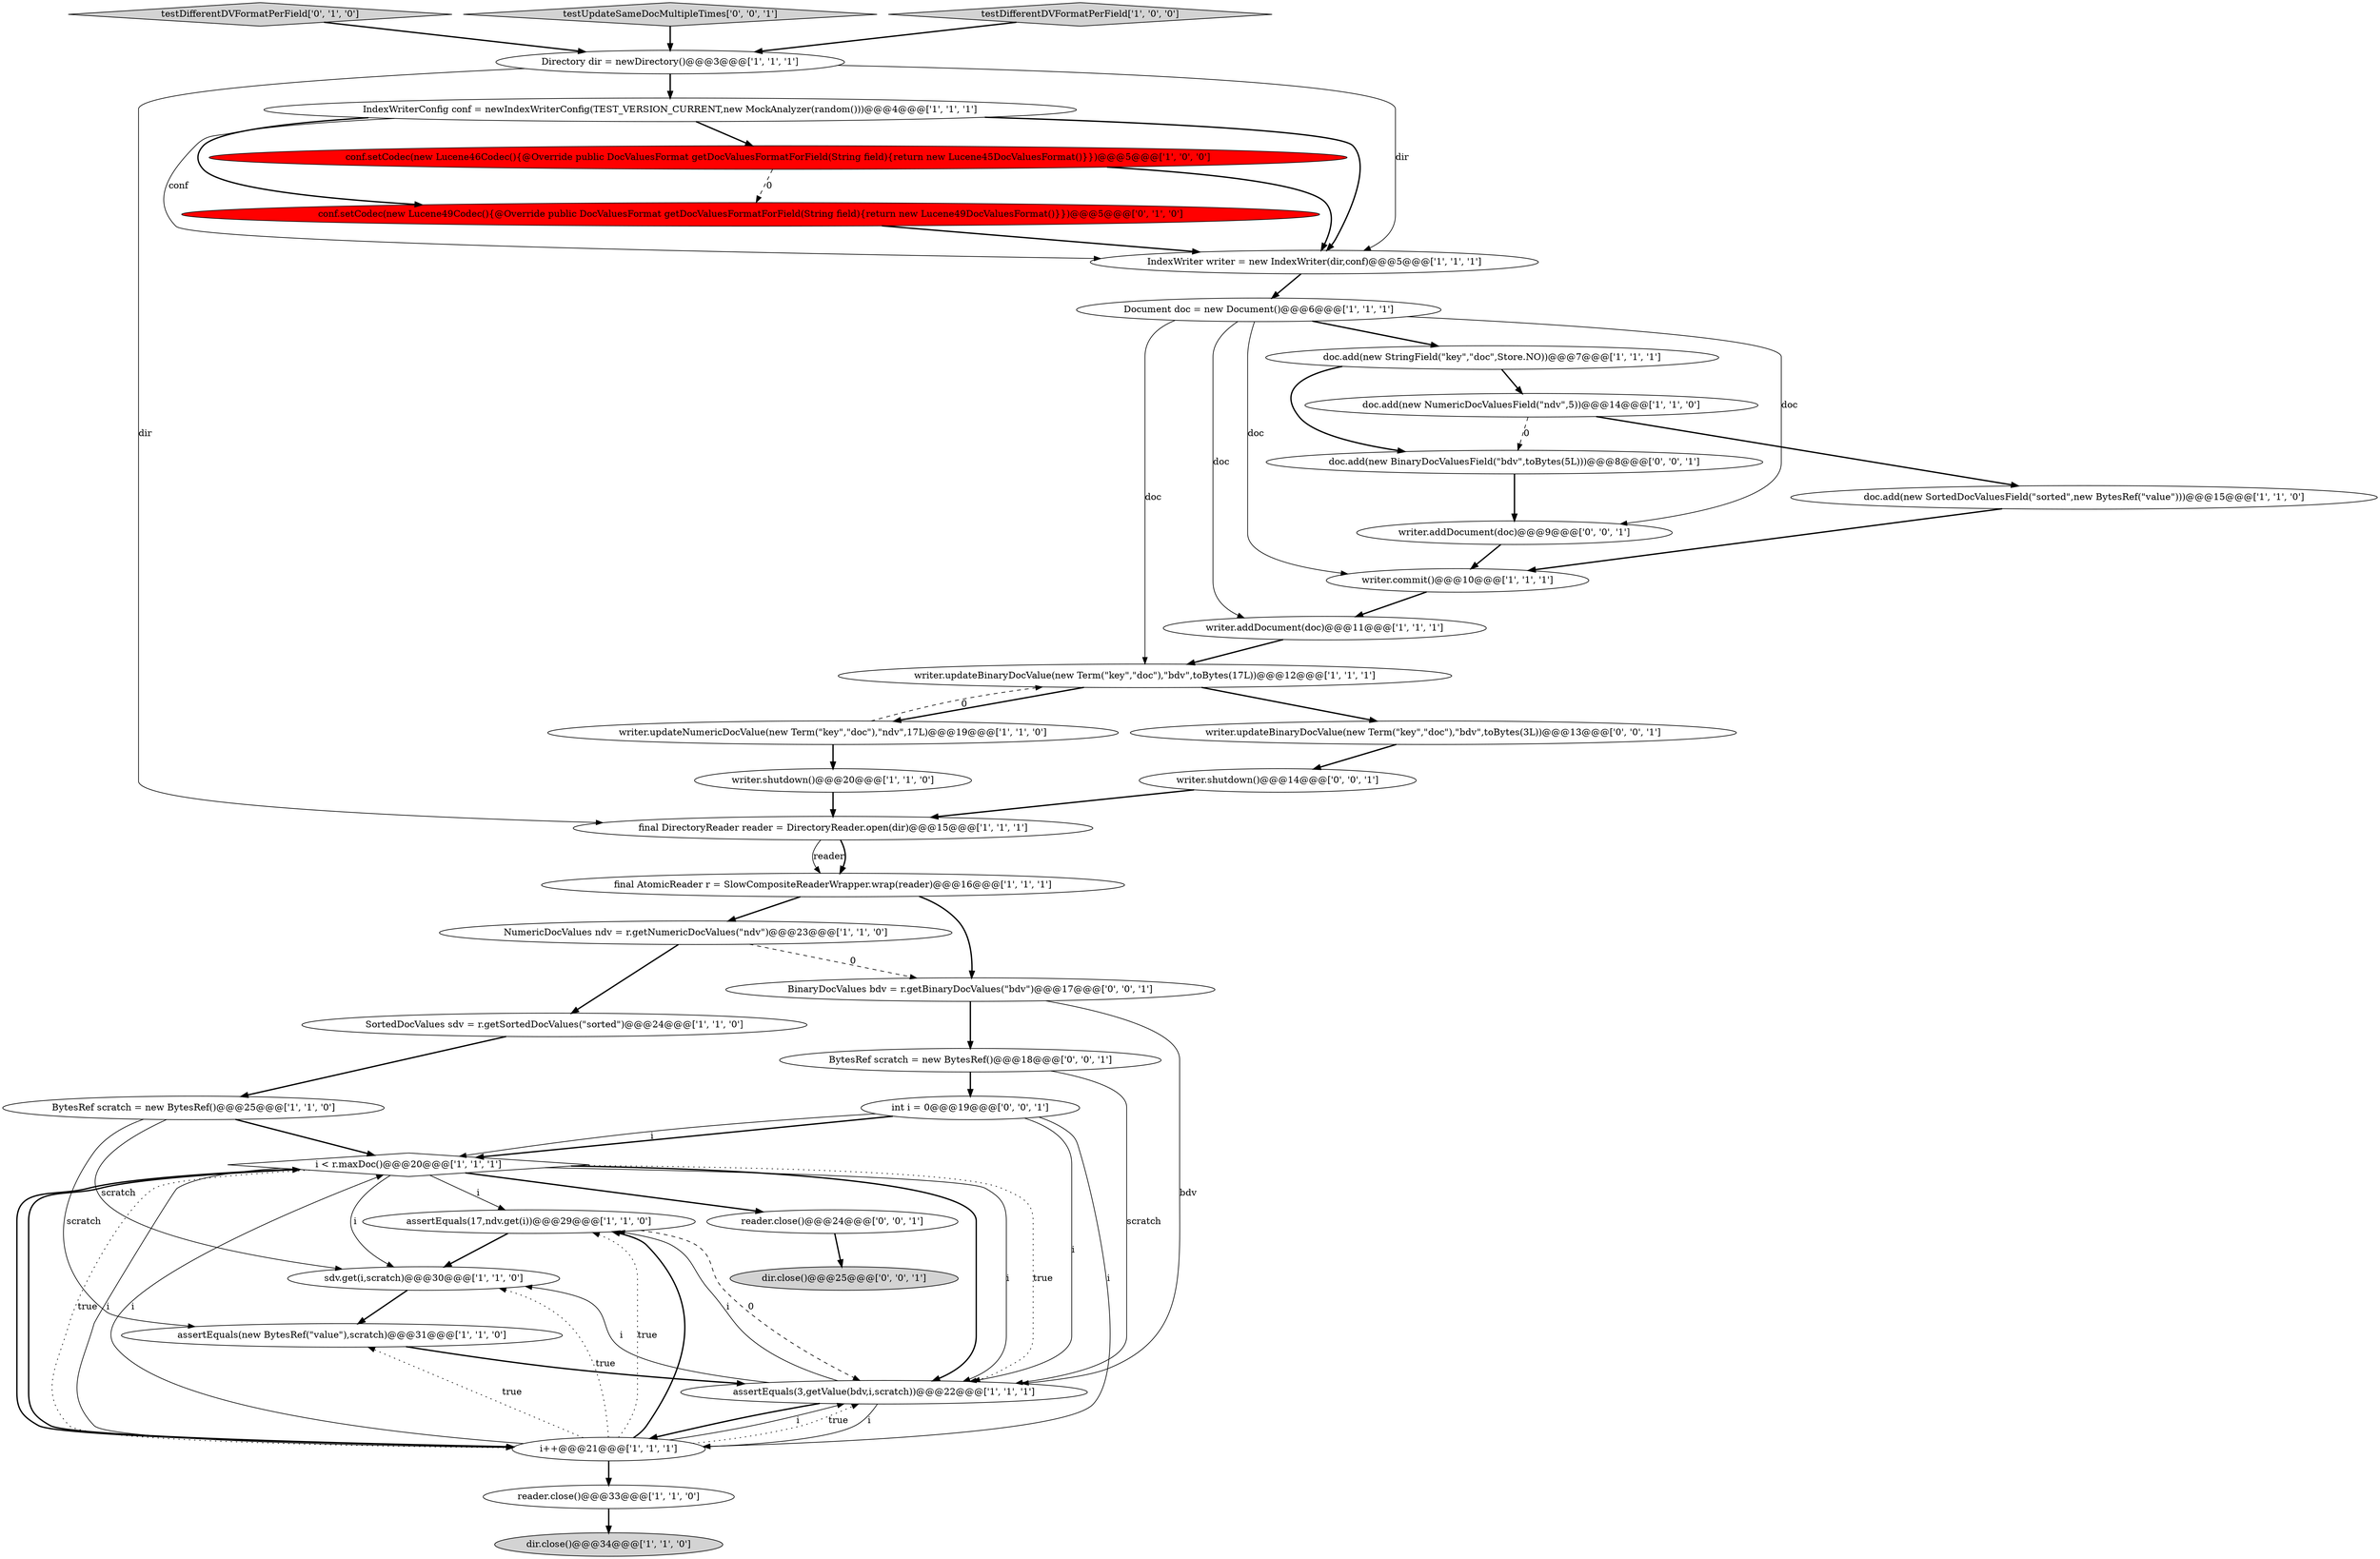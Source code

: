 digraph {
8 [style = filled, label = "doc.add(new SortedDocValuesField(\"sorted\",new BytesRef(\"value\")))@@@15@@@['1', '1', '0']", fillcolor = white, shape = ellipse image = "AAA0AAABBB1BBB"];
34 [style = filled, label = "int i = 0@@@19@@@['0', '0', '1']", fillcolor = white, shape = ellipse image = "AAA0AAABBB3BBB"];
1 [style = filled, label = "doc.add(new StringField(\"key\",\"doc\",Store.NO))@@@7@@@['1', '1', '1']", fillcolor = white, shape = ellipse image = "AAA0AAABBB1BBB"];
7 [style = filled, label = "dir.close()@@@34@@@['1', '1', '0']", fillcolor = lightgray, shape = ellipse image = "AAA0AAABBB1BBB"];
23 [style = filled, label = "assertEquals(17,ndv.get(i))@@@29@@@['1', '1', '0']", fillcolor = white, shape = ellipse image = "AAA0AAABBB1BBB"];
12 [style = filled, label = "sdv.get(i,scratch)@@@30@@@['1', '1', '0']", fillcolor = white, shape = ellipse image = "AAA0AAABBB1BBB"];
28 [style = filled, label = "testDifferentDVFormatPerField['0', '1', '0']", fillcolor = lightgray, shape = diamond image = "AAA0AAABBB2BBB"];
22 [style = filled, label = "writer.shutdown()@@@20@@@['1', '1', '0']", fillcolor = white, shape = ellipse image = "AAA0AAABBB1BBB"];
30 [style = filled, label = "reader.close()@@@24@@@['0', '0', '1']", fillcolor = white, shape = ellipse image = "AAA0AAABBB3BBB"];
31 [style = filled, label = "writer.updateBinaryDocValue(new Term(\"key\",\"doc\"),\"bdv\",toBytes(3L))@@@13@@@['0', '0', '1']", fillcolor = white, shape = ellipse image = "AAA0AAABBB3BBB"];
37 [style = filled, label = "doc.add(new BinaryDocValuesField(\"bdv\",toBytes(5L)))@@@8@@@['0', '0', '1']", fillcolor = white, shape = ellipse image = "AAA0AAABBB3BBB"];
35 [style = filled, label = "testUpdateSameDocMultipleTimes['0', '0', '1']", fillcolor = lightgray, shape = diamond image = "AAA0AAABBB3BBB"];
27 [style = filled, label = "conf.setCodec(new Lucene49Codec(){@Override public DocValuesFormat getDocValuesFormatForField(String field){return new Lucene49DocValuesFormat()}})@@@5@@@['0', '1', '0']", fillcolor = red, shape = ellipse image = "AAA1AAABBB2BBB"];
33 [style = filled, label = "writer.shutdown()@@@14@@@['0', '0', '1']", fillcolor = white, shape = ellipse image = "AAA0AAABBB3BBB"];
6 [style = filled, label = "writer.addDocument(doc)@@@11@@@['1', '1', '1']", fillcolor = white, shape = ellipse image = "AAA0AAABBB1BBB"];
38 [style = filled, label = "writer.addDocument(doc)@@@9@@@['0', '0', '1']", fillcolor = white, shape = ellipse image = "AAA0AAABBB3BBB"];
29 [style = filled, label = "BytesRef scratch = new BytesRef()@@@18@@@['0', '0', '1']", fillcolor = white, shape = ellipse image = "AAA0AAABBB3BBB"];
9 [style = filled, label = "doc.add(new NumericDocValuesField(\"ndv\",5))@@@14@@@['1', '1', '0']", fillcolor = white, shape = ellipse image = "AAA0AAABBB1BBB"];
24 [style = filled, label = "assertEquals(new BytesRef(\"value\"),scratch)@@@31@@@['1', '1', '0']", fillcolor = white, shape = ellipse image = "AAA0AAABBB1BBB"];
5 [style = filled, label = "Document doc = new Document()@@@6@@@['1', '1', '1']", fillcolor = white, shape = ellipse image = "AAA0AAABBB1BBB"];
4 [style = filled, label = "IndexWriter writer = new IndexWriter(dir,conf)@@@5@@@['1', '1', '1']", fillcolor = white, shape = ellipse image = "AAA0AAABBB1BBB"];
14 [style = filled, label = "SortedDocValues sdv = r.getSortedDocValues(\"sorted\")@@@24@@@['1', '1', '0']", fillcolor = white, shape = ellipse image = "AAA0AAABBB1BBB"];
25 [style = filled, label = "reader.close()@@@33@@@['1', '1', '0']", fillcolor = white, shape = ellipse image = "AAA0AAABBB1BBB"];
16 [style = filled, label = "writer.updateBinaryDocValue(new Term(\"key\",\"doc\"),\"bdv\",toBytes(17L))@@@12@@@['1', '1', '1']", fillcolor = white, shape = ellipse image = "AAA0AAABBB1BBB"];
32 [style = filled, label = "BinaryDocValues bdv = r.getBinaryDocValues(\"bdv\")@@@17@@@['0', '0', '1']", fillcolor = white, shape = ellipse image = "AAA0AAABBB3BBB"];
11 [style = filled, label = "testDifferentDVFormatPerField['1', '0', '0']", fillcolor = lightgray, shape = diamond image = "AAA0AAABBB1BBB"];
20 [style = filled, label = "final DirectoryReader reader = DirectoryReader.open(dir)@@@15@@@['1', '1', '1']", fillcolor = white, shape = ellipse image = "AAA0AAABBB1BBB"];
2 [style = filled, label = "i < r.maxDoc()@@@20@@@['1', '1', '1']", fillcolor = white, shape = diamond image = "AAA0AAABBB1BBB"];
13 [style = filled, label = "writer.commit()@@@10@@@['1', '1', '1']", fillcolor = white, shape = ellipse image = "AAA0AAABBB1BBB"];
36 [style = filled, label = "dir.close()@@@25@@@['0', '0', '1']", fillcolor = lightgray, shape = ellipse image = "AAA0AAABBB3BBB"];
15 [style = filled, label = "Directory dir = newDirectory()@@@3@@@['1', '1', '1']", fillcolor = white, shape = ellipse image = "AAA0AAABBB1BBB"];
26 [style = filled, label = "writer.updateNumericDocValue(new Term(\"key\",\"doc\"),\"ndv\",17L)@@@19@@@['1', '1', '0']", fillcolor = white, shape = ellipse image = "AAA0AAABBB1BBB"];
10 [style = filled, label = "NumericDocValues ndv = r.getNumericDocValues(\"ndv\")@@@23@@@['1', '1', '0']", fillcolor = white, shape = ellipse image = "AAA0AAABBB1BBB"];
19 [style = filled, label = "BytesRef scratch = new BytesRef()@@@25@@@['1', '1', '0']", fillcolor = white, shape = ellipse image = "AAA0AAABBB1BBB"];
3 [style = filled, label = "final AtomicReader r = SlowCompositeReaderWrapper.wrap(reader)@@@16@@@['1', '1', '1']", fillcolor = white, shape = ellipse image = "AAA0AAABBB1BBB"];
21 [style = filled, label = "assertEquals(3,getValue(bdv,i,scratch))@@@22@@@['1', '1', '1']", fillcolor = white, shape = ellipse image = "AAA0AAABBB1BBB"];
17 [style = filled, label = "i++@@@21@@@['1', '1', '1']", fillcolor = white, shape = ellipse image = "AAA0AAABBB1BBB"];
18 [style = filled, label = "IndexWriterConfig conf = newIndexWriterConfig(TEST_VERSION_CURRENT,new MockAnalyzer(random()))@@@4@@@['1', '1', '1']", fillcolor = white, shape = ellipse image = "AAA0AAABBB1BBB"];
0 [style = filled, label = "conf.setCodec(new Lucene46Codec(){@Override public DocValuesFormat getDocValuesFormatForField(String field){return new Lucene45DocValuesFormat()}})@@@5@@@['1', '0', '0']", fillcolor = red, shape = ellipse image = "AAA1AAABBB1BBB"];
2->17 [style = bold, label=""];
17->25 [style = bold, label=""];
20->3 [style = solid, label="reader"];
23->21 [style = dashed, label="0"];
2->21 [style = solid, label="i"];
21->17 [style = solid, label="i"];
28->15 [style = bold, label=""];
33->20 [style = bold, label=""];
19->24 [style = solid, label="scratch"];
35->15 [style = bold, label=""];
10->14 [style = bold, label=""];
17->24 [style = dotted, label="true"];
2->17 [style = dotted, label="true"];
18->4 [style = solid, label="conf"];
19->12 [style = solid, label="scratch"];
16->26 [style = bold, label=""];
2->23 [style = solid, label="i"];
14->19 [style = bold, label=""];
30->36 [style = bold, label=""];
17->12 [style = dotted, label="true"];
20->3 [style = bold, label=""];
19->2 [style = bold, label=""];
5->16 [style = solid, label="doc"];
12->24 [style = bold, label=""];
29->34 [style = bold, label=""];
2->21 [style = dotted, label="true"];
0->27 [style = dashed, label="0"];
9->8 [style = bold, label=""];
25->7 [style = bold, label=""];
15->18 [style = bold, label=""];
17->23 [style = bold, label=""];
15->4 [style = solid, label="dir"];
17->21 [style = solid, label="i"];
1->9 [style = bold, label=""];
26->22 [style = bold, label=""];
11->15 [style = bold, label=""];
5->13 [style = solid, label="doc"];
17->23 [style = dotted, label="true"];
9->37 [style = dashed, label="0"];
32->29 [style = bold, label=""];
21->12 [style = solid, label="i"];
3->10 [style = bold, label=""];
5->1 [style = bold, label=""];
27->4 [style = bold, label=""];
5->6 [style = solid, label="doc"];
10->32 [style = dashed, label="0"];
18->4 [style = bold, label=""];
17->2 [style = bold, label=""];
22->20 [style = bold, label=""];
24->21 [style = bold, label=""];
18->27 [style = bold, label=""];
0->4 [style = bold, label=""];
6->16 [style = bold, label=""];
34->2 [style = bold, label=""];
37->38 [style = bold, label=""];
16->31 [style = bold, label=""];
31->33 [style = bold, label=""];
2->21 [style = bold, label=""];
2->12 [style = solid, label="i"];
5->38 [style = solid, label="doc"];
29->21 [style = solid, label="scratch"];
34->2 [style = solid, label="i"];
32->21 [style = solid, label="bdv"];
23->12 [style = bold, label=""];
26->16 [style = dashed, label="0"];
13->6 [style = bold, label=""];
2->17 [style = solid, label="i"];
2->30 [style = bold, label=""];
3->32 [style = bold, label=""];
17->2 [style = solid, label="i"];
38->13 [style = bold, label=""];
34->17 [style = solid, label="i"];
17->21 [style = dotted, label="true"];
4->5 [style = bold, label=""];
21->17 [style = bold, label=""];
18->0 [style = bold, label=""];
21->23 [style = solid, label="i"];
15->20 [style = solid, label="dir"];
34->21 [style = solid, label="i"];
8->13 [style = bold, label=""];
1->37 [style = bold, label=""];
}
